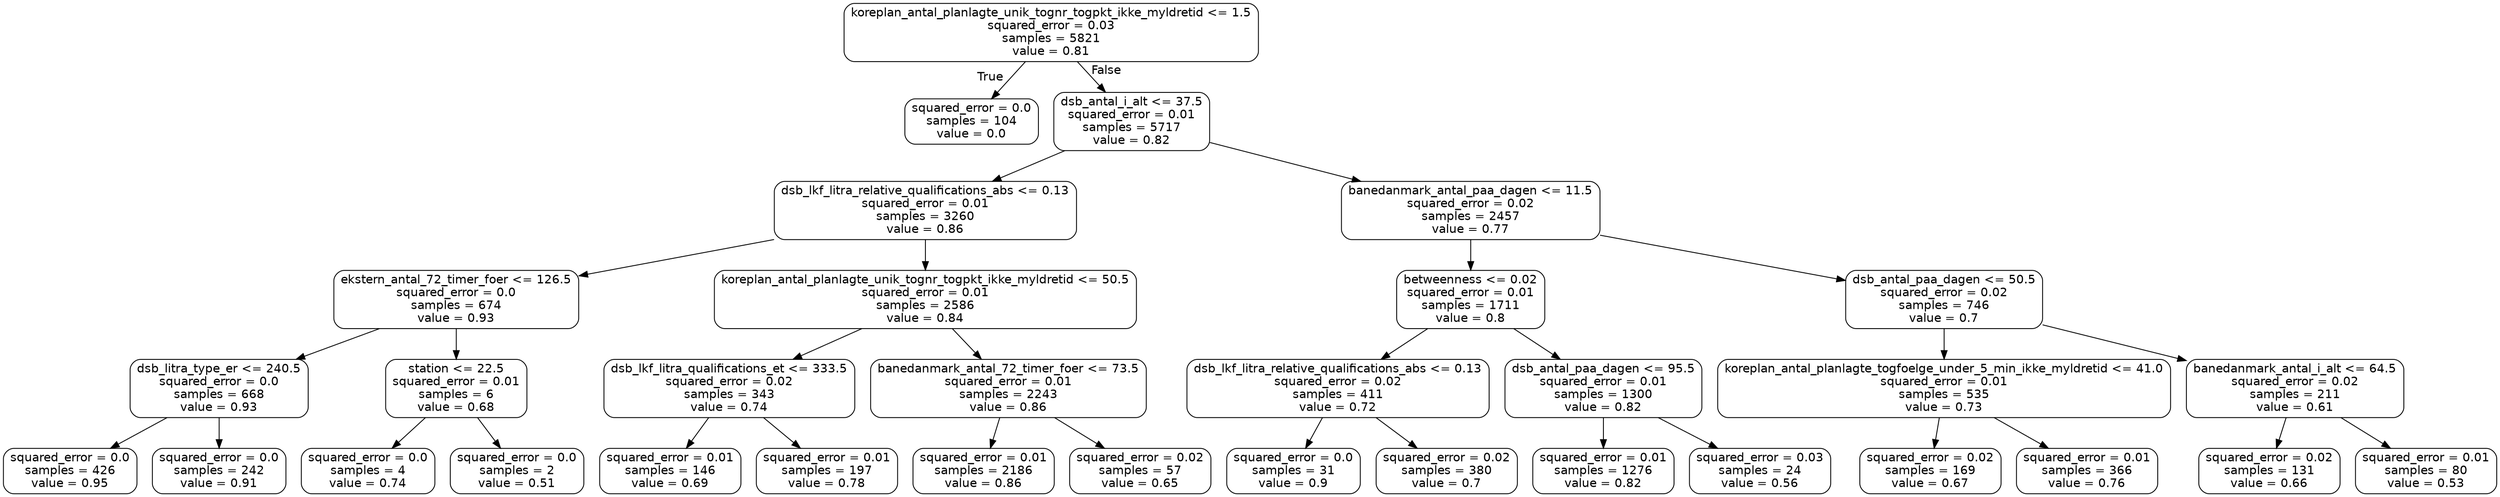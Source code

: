 digraph Tree {
node [shape=box, style="rounded", color="black", fontname="helvetica"] ;
edge [fontname="helvetica"] ;
0 [label="koreplan_antal_planlagte_unik_tognr_togpkt_ikke_myldretid <= 1.5\nsquared_error = 0.03\nsamples = 5821\nvalue = 0.81"] ;
1 [label="squared_error = 0.0\nsamples = 104\nvalue = 0.0"] ;
0 -> 1 [labeldistance=2.5, labelangle=45, headlabel="True"] ;
2 [label="dsb_antal_i_alt <= 37.5\nsquared_error = 0.01\nsamples = 5717\nvalue = 0.82"] ;
0 -> 2 [labeldistance=2.5, labelangle=-45, headlabel="False"] ;
3 [label="dsb_lkf_litra_relative_qualifications_abs <= 0.13\nsquared_error = 0.01\nsamples = 3260\nvalue = 0.86"] ;
2 -> 3 ;
4 [label="ekstern_antal_72_timer_foer <= 126.5\nsquared_error = 0.0\nsamples = 674\nvalue = 0.93"] ;
3 -> 4 ;
5 [label="dsb_litra_type_er <= 240.5\nsquared_error = 0.0\nsamples = 668\nvalue = 0.93"] ;
4 -> 5 ;
6 [label="squared_error = 0.0\nsamples = 426\nvalue = 0.95"] ;
5 -> 6 ;
7 [label="squared_error = 0.0\nsamples = 242\nvalue = 0.91"] ;
5 -> 7 ;
8 [label="station <= 22.5\nsquared_error = 0.01\nsamples = 6\nvalue = 0.68"] ;
4 -> 8 ;
9 [label="squared_error = 0.0\nsamples = 4\nvalue = 0.74"] ;
8 -> 9 ;
10 [label="squared_error = 0.0\nsamples = 2\nvalue = 0.51"] ;
8 -> 10 ;
11 [label="koreplan_antal_planlagte_unik_tognr_togpkt_ikke_myldretid <= 50.5\nsquared_error = 0.01\nsamples = 2586\nvalue = 0.84"] ;
3 -> 11 ;
12 [label="dsb_lkf_litra_qualifications_et <= 333.5\nsquared_error = 0.02\nsamples = 343\nvalue = 0.74"] ;
11 -> 12 ;
13 [label="squared_error = 0.01\nsamples = 146\nvalue = 0.69"] ;
12 -> 13 ;
14 [label="squared_error = 0.01\nsamples = 197\nvalue = 0.78"] ;
12 -> 14 ;
15 [label="banedanmark_antal_72_timer_foer <= 73.5\nsquared_error = 0.01\nsamples = 2243\nvalue = 0.86"] ;
11 -> 15 ;
16 [label="squared_error = 0.01\nsamples = 2186\nvalue = 0.86"] ;
15 -> 16 ;
17 [label="squared_error = 0.02\nsamples = 57\nvalue = 0.65"] ;
15 -> 17 ;
18 [label="banedanmark_antal_paa_dagen <= 11.5\nsquared_error = 0.02\nsamples = 2457\nvalue = 0.77"] ;
2 -> 18 ;
19 [label="betweenness <= 0.02\nsquared_error = 0.01\nsamples = 1711\nvalue = 0.8"] ;
18 -> 19 ;
20 [label="dsb_lkf_litra_relative_qualifications_abs <= 0.13\nsquared_error = 0.02\nsamples = 411\nvalue = 0.72"] ;
19 -> 20 ;
21 [label="squared_error = 0.0\nsamples = 31\nvalue = 0.9"] ;
20 -> 21 ;
22 [label="squared_error = 0.02\nsamples = 380\nvalue = 0.7"] ;
20 -> 22 ;
23 [label="dsb_antal_paa_dagen <= 95.5\nsquared_error = 0.01\nsamples = 1300\nvalue = 0.82"] ;
19 -> 23 ;
24 [label="squared_error = 0.01\nsamples = 1276\nvalue = 0.82"] ;
23 -> 24 ;
25 [label="squared_error = 0.03\nsamples = 24\nvalue = 0.56"] ;
23 -> 25 ;
26 [label="dsb_antal_paa_dagen <= 50.5\nsquared_error = 0.02\nsamples = 746\nvalue = 0.7"] ;
18 -> 26 ;
27 [label="koreplan_antal_planlagte_togfoelge_under_5_min_ikke_myldretid <= 41.0\nsquared_error = 0.01\nsamples = 535\nvalue = 0.73"] ;
26 -> 27 ;
28 [label="squared_error = 0.02\nsamples = 169\nvalue = 0.67"] ;
27 -> 28 ;
29 [label="squared_error = 0.01\nsamples = 366\nvalue = 0.76"] ;
27 -> 29 ;
30 [label="banedanmark_antal_i_alt <= 64.5\nsquared_error = 0.02\nsamples = 211\nvalue = 0.61"] ;
26 -> 30 ;
31 [label="squared_error = 0.02\nsamples = 131\nvalue = 0.66"] ;
30 -> 31 ;
32 [label="squared_error = 0.01\nsamples = 80\nvalue = 0.53"] ;
30 -> 32 ;
}